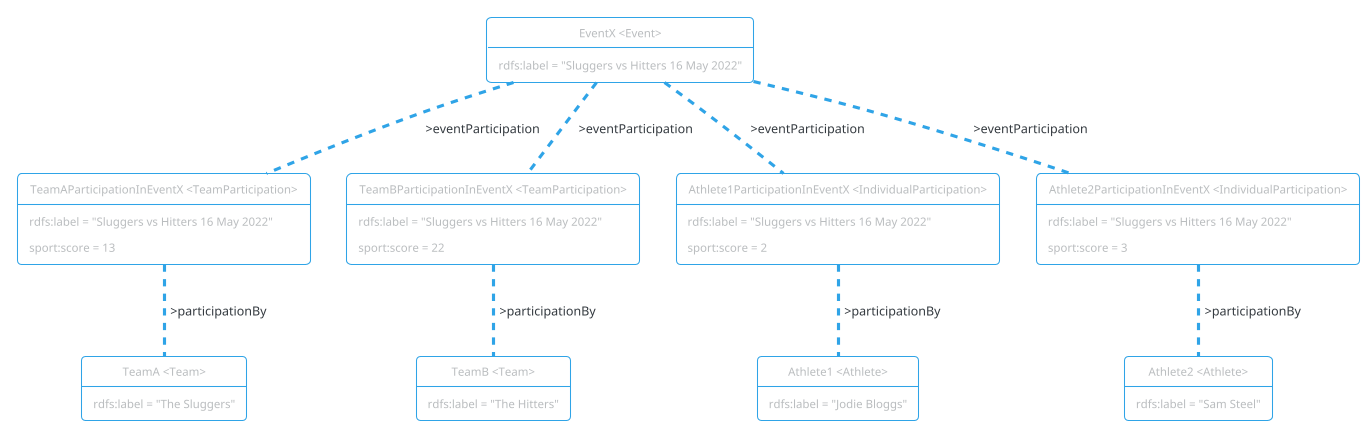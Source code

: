@startuml
!theme cerulean-outline

object "Athlete1 <Athlete>" as Athlete1 {
  rdfs:label = "Jodie Bloggs"
}

object "Athlete2 <Athlete>" as Athlete2 {
  rdfs:label = "Sam Steel"
}

object "TeamA <Team>" as TeamA {
  rdfs:label = "The Sluggers"
}

object "TeamB <Team>" as TeamB {
  rdfs:label = "The Hitters"
}

object "EventX <Event>" as EventX {
  rdfs:label = "Sluggers vs Hitters 16 May 2022"
}

object "TeamAParticipationInEventX <TeamParticipation>" as TeamAParticipationInEventX {
  rdfs:label = "Sluggers vs Hitters 16 May 2022"
  sport:score = 13
}

object "TeamBParticipationInEventX <TeamParticipation>" as TeamBParticipationInEventX {
  rdfs:label = "Sluggers vs Hitters 16 May 2022"
  sport:score = 22
}

object "Athlete1ParticipationInEventX <IndividualParticipation>" as Athlete1ParticipationInEventX {
  rdfs:label = "Sluggers vs Hitters 16 May 2022"
  sport:score = 2
}

object "Athlete2ParticipationInEventX <IndividualParticipation>" as Athlete2ParticipationInEventX {
  rdfs:label = "Sluggers vs Hitters 16 May 2022"
  sport:score = 3
}

EventX .. TeamAParticipationInEventX : >eventParticipation
TeamAParticipationInEventX .. TeamA : >participationBy
EventX .. TeamBParticipationInEventX : >eventParticipation
TeamBParticipationInEventX .. TeamB : >participationBy
EventX .. Athlete1ParticipationInEventX : >eventParticipation
Athlete1ParticipationInEventX .. Athlete1 : >participationBy
EventX .. Athlete2ParticipationInEventX : >eventParticipation
Athlete2ParticipationInEventX .. Athlete2 : >participationBy
@enduml
